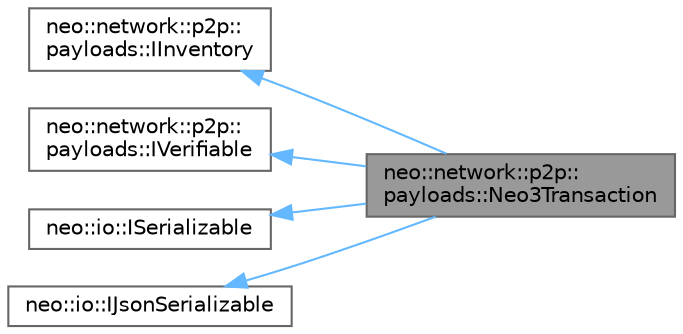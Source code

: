 digraph "neo::network::p2p::payloads::Neo3Transaction"
{
 // LATEX_PDF_SIZE
  bgcolor="transparent";
  edge [fontname=Helvetica,fontsize=10,labelfontname=Helvetica,labelfontsize=10];
  node [fontname=Helvetica,fontsize=10,shape=box,height=0.2,width=0.4];
  rankdir="LR";
  Node1 [id="Node000001",label="neo::network::p2p::\lpayloads::Neo3Transaction",height=0.2,width=0.4,color="gray40", fillcolor="grey60", style="filled", fontcolor="black",tooltip="Represents a Neo N3 transaction."];
  Node2 -> Node1 [id="edge5_Node000001_Node000002",dir="back",color="steelblue1",style="solid",tooltip=" "];
  Node2 [id="Node000002",label="neo::network::p2p::\lpayloads::IInventory",height=0.2,width=0.4,color="gray40", fillcolor="white", style="filled",URL="$classneo_1_1network_1_1p2p_1_1payloads_1_1_i_inventory.html",tooltip="Interface for inventory items in the P2P network."];
  Node3 -> Node1 [id="edge6_Node000001_Node000003",dir="back",color="steelblue1",style="solid",tooltip=" "];
  Node3 [id="Node000003",label="neo::network::p2p::\lpayloads::IVerifiable",height=0.2,width=0.4,color="gray40", fillcolor="white", style="filled",URL="$classneo_1_1network_1_1p2p_1_1payloads_1_1_i_verifiable.html",tooltip="Interface for verifiable items in the Neo network."];
  Node4 -> Node1 [id="edge7_Node000001_Node000004",dir="back",color="steelblue1",style="solid",tooltip=" "];
  Node4 [id="Node000004",label="neo::io::ISerializable",height=0.2,width=0.4,color="gray40", fillcolor="white", style="filled",URL="$classneo_1_1io_1_1_i_serializable.html",tooltip="Interface for objects that can be serialized/deserialized."];
  Node5 -> Node1 [id="edge8_Node000001_Node000005",dir="back",color="steelblue1",style="solid",tooltip=" "];
  Node5 [id="Node000005",label="neo::io::IJsonSerializable",height=0.2,width=0.4,color="gray40", fillcolor="white", style="filled",URL="$classneo_1_1io_1_1_i_json_serializable.html",tooltip="Interface for objects that can be serialized/deserialized to/from JSON."];
}
